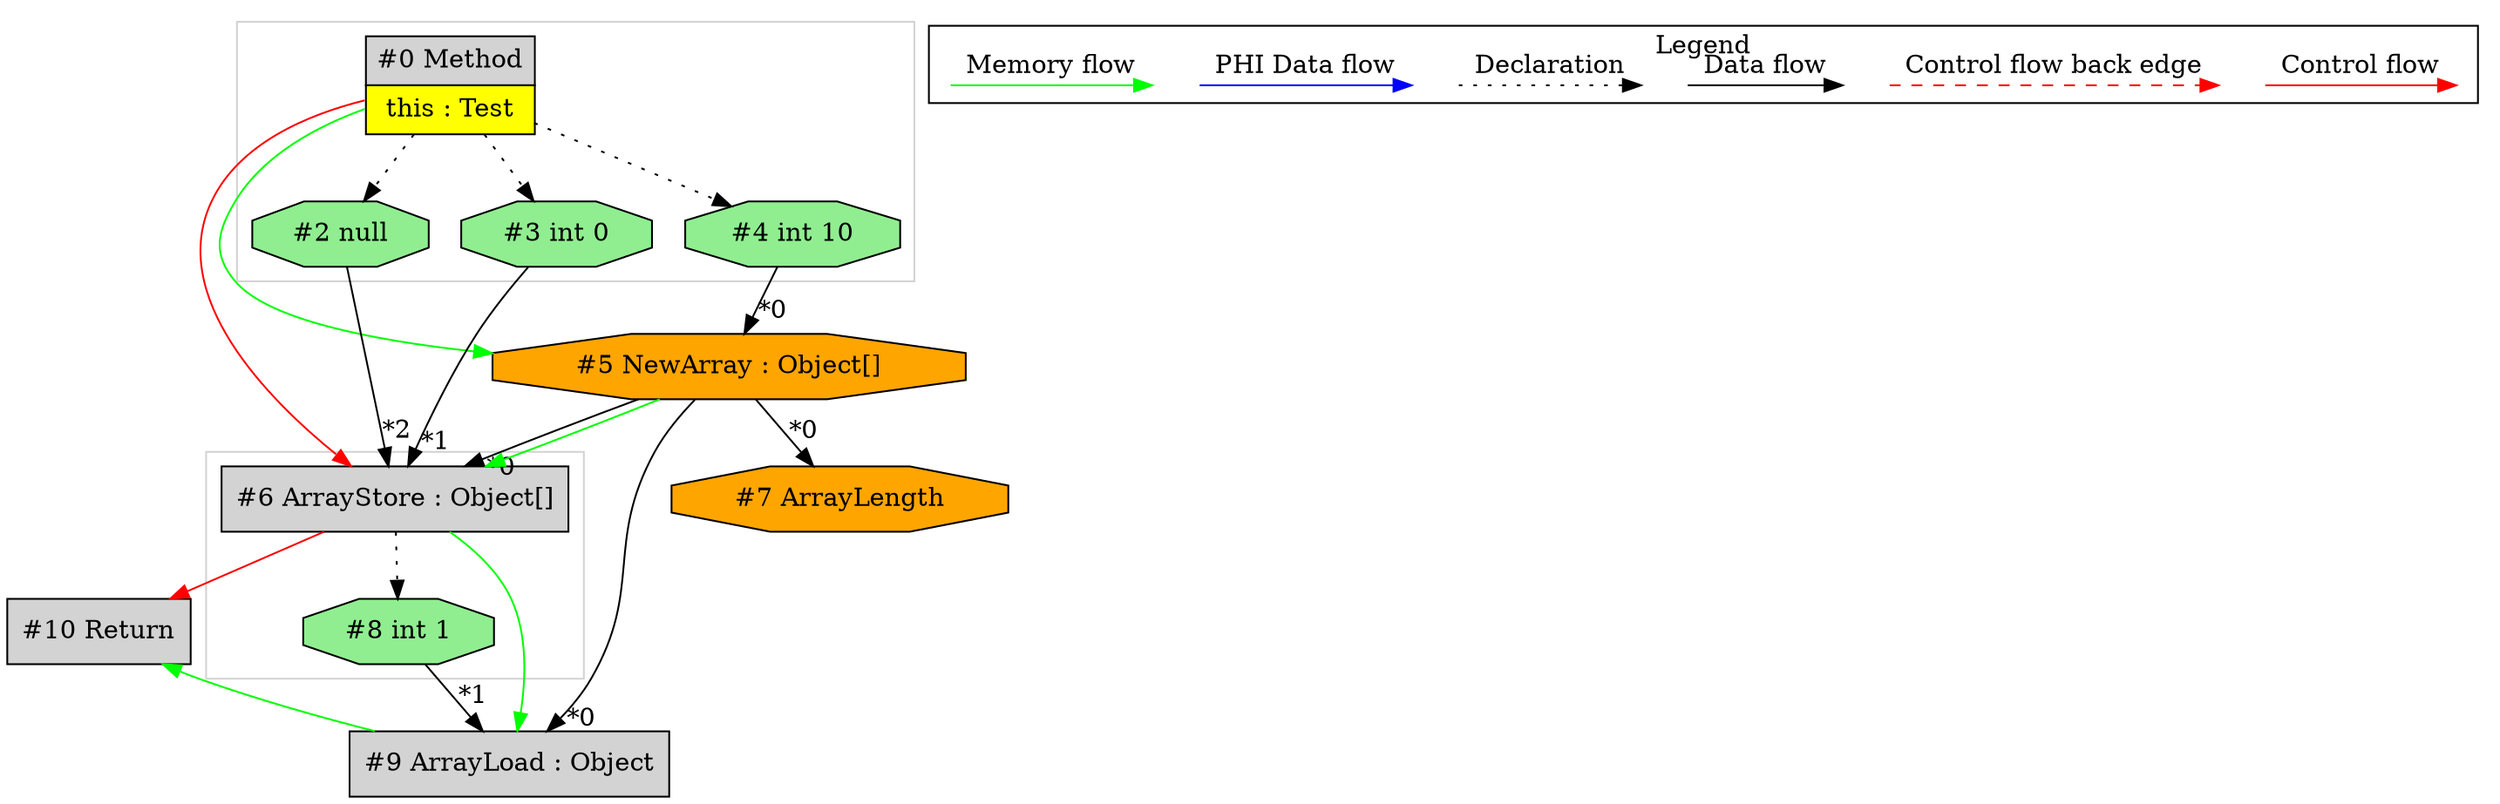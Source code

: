 digraph {
 ordering="in";
 node0[margin="0", label=<<table border="0" cellborder="1" cellspacing="0" cellpadding="5"><tr><td colspan="1">#0 Method</td></tr><tr><td port="prj1" bgcolor="yellow">this : Test</td></tr></table>>,shape=none, fillcolor=lightgrey, style=filled];
 node4[label="#4 int 10",shape=octagon, fillcolor=lightgreen, style=filled];
 node0 -> node4[style=dotted];
 node5[label="#5 NewArray : Object[]",shape=octagon, fillcolor=orange, style=filled];
 node4 -> node5[headlabel="*0", labeldistance=2];
 node0 -> node5[labeldistance=2, color=green, constraint=false];
 node9[label="#9 ArrayLoad : Object",shape=box, fillcolor=lightgrey, style=filled];
 node5 -> node9[headlabel="*0", labeldistance=2];
 node8 -> node9[headlabel="*1", labeldistance=2];
 node6 -> node9[labeldistance=2, color=green, constraint=false];
 node6[label="#6 ArrayStore : Object[]",shape=box, fillcolor=lightgrey, style=filled];
 node5 -> node6[headlabel="*0", labeldistance=2];
 node3 -> node6[headlabel="*1", labeldistance=2];
 node2 -> node6[headlabel="*2", labeldistance=2];
 node5 -> node6[labeldistance=2, color=green, constraint=false];
 node0 -> node6[labeldistance=2, color=red, fontcolor=red];
 node2[label="#2 null",shape=octagon, fillcolor=lightgreen, style=filled];
 node0 -> node2[style=dotted];
 node3[label="#3 int 0",shape=octagon, fillcolor=lightgreen, style=filled];
 node0 -> node3[style=dotted];
 node10[label="#10 Return",shape=box, fillcolor=lightgrey, style=filled];
 node6 -> node10[labeldistance=2, color=red, fontcolor=red];
 node9 -> node10[labeldistance=2, color=green, constraint=false];
 node8[label="#8 int 1",shape=octagon, fillcolor=lightgreen, style=filled];
 node6 -> node8[style=dotted];
 node7[label="#7 ArrayLength",shape=octagon, fillcolor=orange, style=filled];
 node5 -> node7[headlabel="*0", labeldistance=2];
 subgraph cluster_0 {
  color=lightgray;
  node6;
  node8;
 }
 subgraph cluster_1 {
  color=lightgray;
  node0;
  node2;
  node3;
  node4;
 }
 subgraph cluster_000 {
  label = "Legend";
  node [shape=point]
  {
   rank=same;
   c0 [style = invis];
   c1 [style = invis];
   c2 [style = invis];
   c3 [style = invis];
   d0 [style = invis];
   d1 [style = invis];
   d2 [style = invis];
   d3 [style = invis];
   d4 [style = invis];
   d5 [style = invis];
   d6 [style = invis];
   d7 [style = invis];
  }
  c0 -> c1 [label="Control flow", style=solid, color=red]
  c2 -> c3 [label="Control flow back edge", style=dashed, color=red]
  d0 -> d1 [label="Data flow"]
  d2 -> d3 [label="Declaration", style=dotted]
  d4 -> d5 [label="PHI Data flow", color=blue]
  d6 -> d7 [label="Memory flow", color=green]
 }

}
